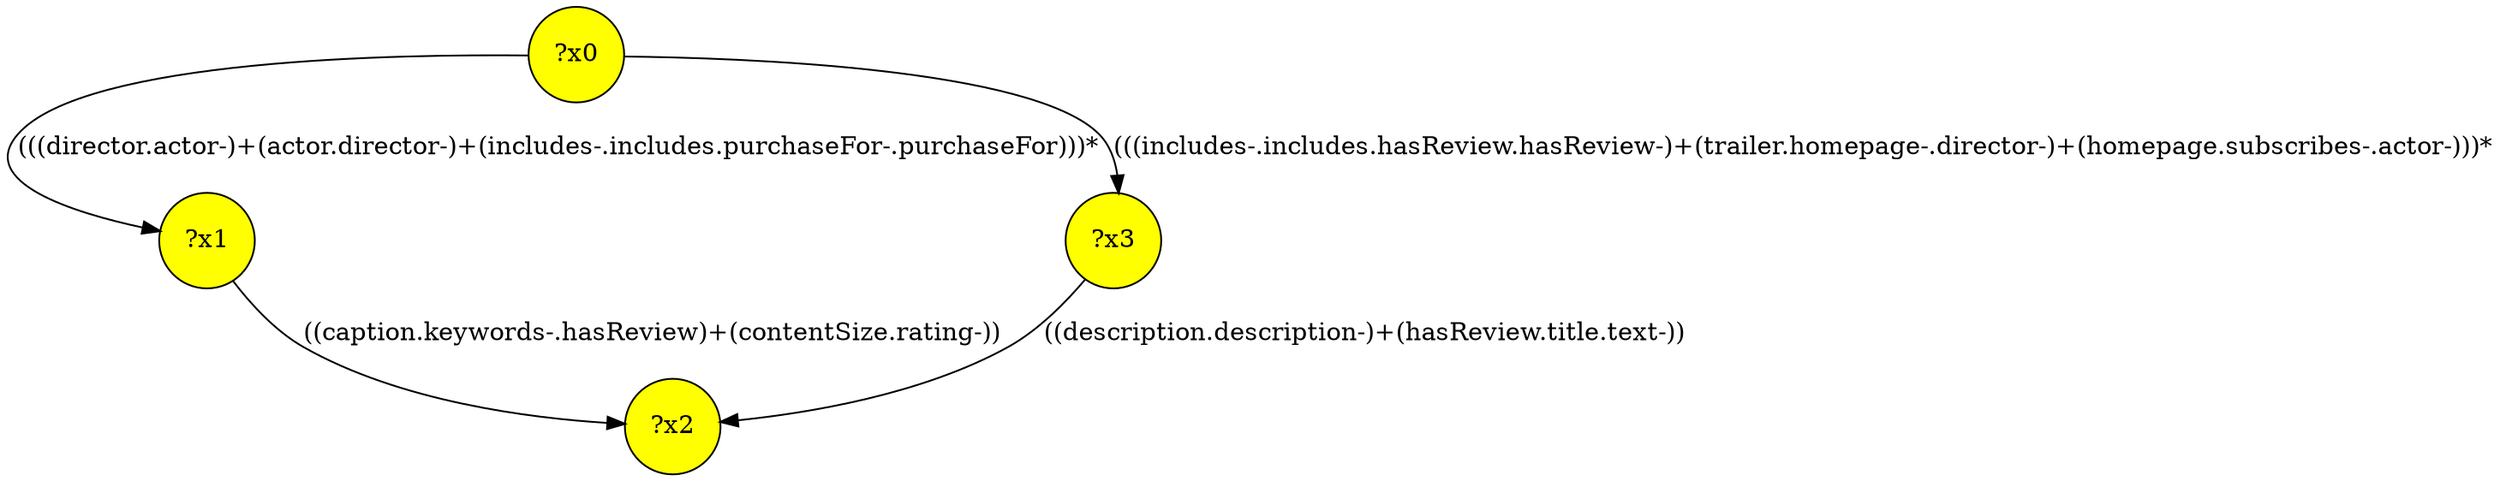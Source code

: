 digraph g {
	x1 [fillcolor="yellow", style="filled," shape=circle, label="?x1"];
	x2 [fillcolor="yellow", style="filled," shape=circle, label="?x2"];
	x3 [fillcolor="yellow", style="filled," shape=circle, label="?x3"];
	x0 [fillcolor="yellow", style="filled," shape=circle, label="?x0"];
	x0 -> x1 [label="(((director.actor-)+(actor.director-)+(includes-.includes.purchaseFor-.purchaseFor)))*"];
	x1 -> x2 [label="((caption.keywords-.hasReview)+(contentSize.rating-))"];
	x0 -> x3 [label="(((includes-.includes.hasReview.hasReview-)+(trailer.homepage-.director-)+(homepage.subscribes-.actor-)))*"];
	x3 -> x2 [label="((description.description-)+(hasReview.title.text-))"];
}
